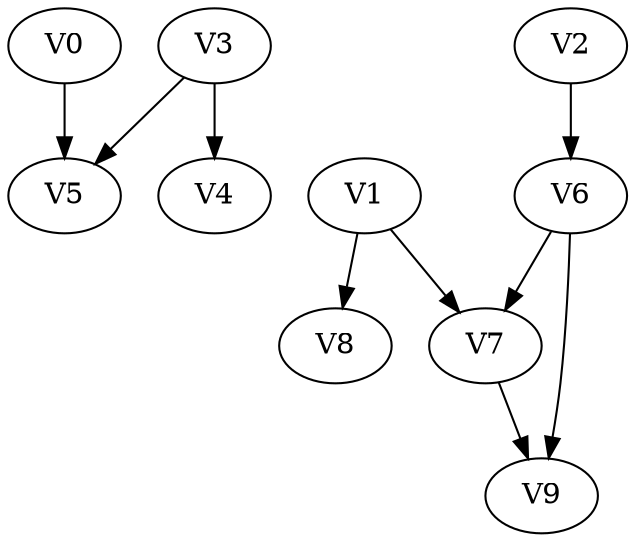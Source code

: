 strict digraph my_dotgraph {
concentrate=True;
V0;
V1;
V2;
V3;
V4;
V5;
V6;
V7;
V8;
V9;
V0 -> V5;
V1 -> V7;
V1 -> V8;
V2 -> V6;
V3 -> V4;
V3 -> V5;
V6 -> V7;
V6 -> V9;
V7 -> V9;
V8 
}